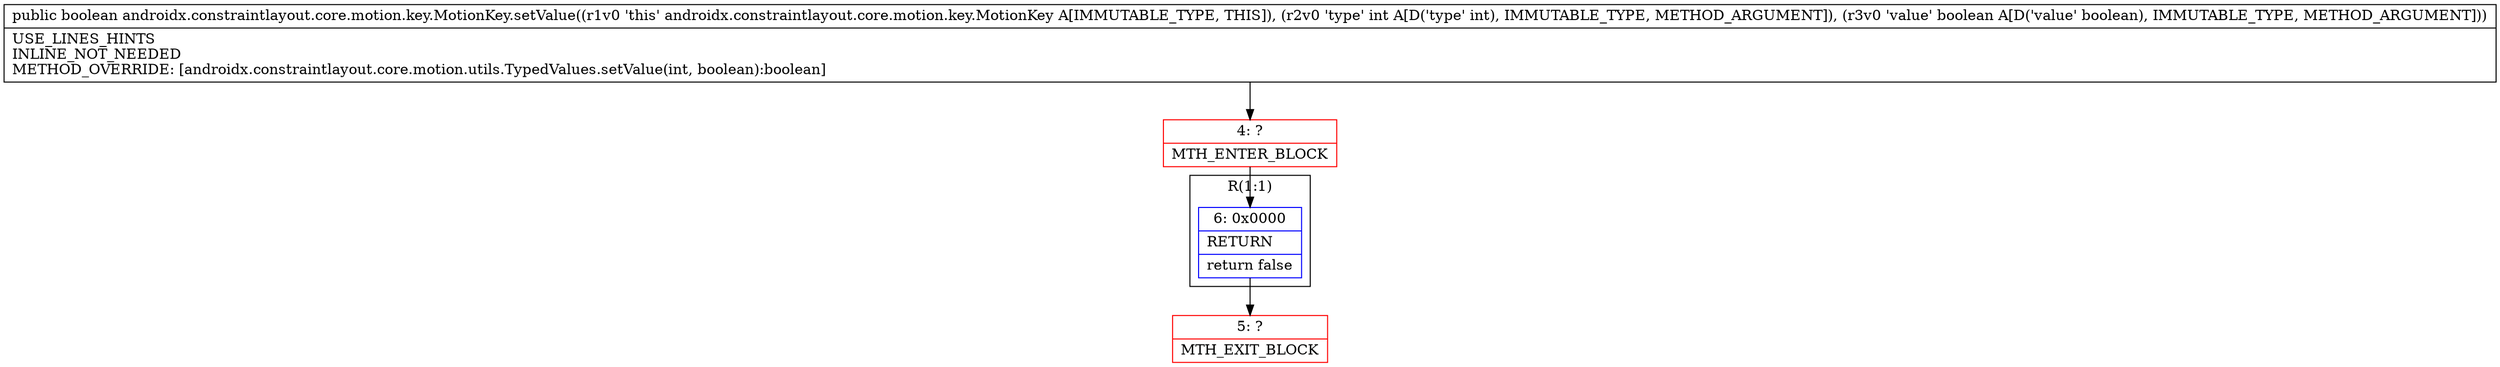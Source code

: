 digraph "CFG forandroidx.constraintlayout.core.motion.key.MotionKey.setValue(IZ)Z" {
subgraph cluster_Region_259272114 {
label = "R(1:1)";
node [shape=record,color=blue];
Node_6 [shape=record,label="{6\:\ 0x0000|RETURN\l|return false\l}"];
}
Node_4 [shape=record,color=red,label="{4\:\ ?|MTH_ENTER_BLOCK\l}"];
Node_5 [shape=record,color=red,label="{5\:\ ?|MTH_EXIT_BLOCK\l}"];
MethodNode[shape=record,label="{public boolean androidx.constraintlayout.core.motion.key.MotionKey.setValue((r1v0 'this' androidx.constraintlayout.core.motion.key.MotionKey A[IMMUTABLE_TYPE, THIS]), (r2v0 'type' int A[D('type' int), IMMUTABLE_TYPE, METHOD_ARGUMENT]), (r3v0 'value' boolean A[D('value' boolean), IMMUTABLE_TYPE, METHOD_ARGUMENT]))  | USE_LINES_HINTS\lINLINE_NOT_NEEDED\lMETHOD_OVERRIDE: [androidx.constraintlayout.core.motion.utils.TypedValues.setValue(int, boolean):boolean]\l}"];
MethodNode -> Node_4;Node_6 -> Node_5;
Node_4 -> Node_6;
}

